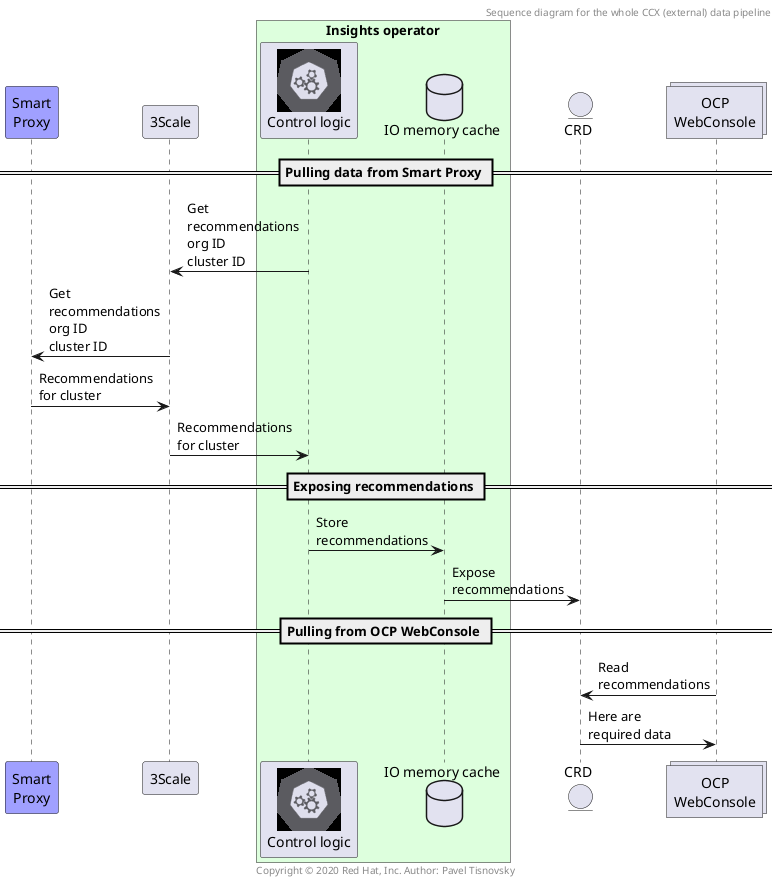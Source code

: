 //
// vim:syntax=plantuml
//
// Copyright © 2020 Red Hat, Inc.
// 
// Licensed under the Apache License, Version 2.0 (the "License");
// you may not use this file except in compliance with the License.
// You may obtain a copy of the License at
// 
//     http://www.apache.org/licenses/LICENSE-2.0
// 
// Unless required by applicable law or agreed to in writing, software
// distributed under the License is distributed on an "AS IS" BASIS,
// WITHOUT WARRANTIES OR CONDITIONS OF ANY KIND, either express or implied.
// See the License for the specific language governing permissions and
// limitations under the License.

// Generate PNG image with sequence diagram by using the following command:
// java -jar plantuml.jar io_pulling_crd_seq_diagram.uml
//
// Generate SVG drawing with sequence diagram by using the following command:
// java -jar plantuml.jar -tsvg io_pulling_crd_seq_diagram.uml

@startuml

!include <cloudinsight/kafka>
!include <kubernetes/k8s-sprites-unlabeled-25pct>

header Sequence diagram for the whole CCX (external) data pipeline
footer Copyright © 2020 Red Hat, Inc. Author: Pavel Tisnovsky

participant "Smart\nProxy" as smart_proxy #a0a0ff
participant "3Scale" as 3scale
box "Insights operator" #ddffdd
participant "<$master>\nControl logic" as operator
database "IO memory cache" as cache
end box
entity "CRD" as crd
collections "OCP\nWebConsole" as console

== Pulling data from Smart Proxy ==
operator -> 3scale: Get\nrecommendations\norg ID\ncluster ID
3scale -> smart_proxy: Get\nrecommendations\norg ID\ncluster ID
smart_proxy -> 3scale: Recommendations\nfor cluster
3scale -> operator: Recommendations\nfor cluster

== Exposing recommendations ==
operator -> cache: Store\nrecommendations
cache -> crd: Expose\nrecommendations

== Pulling from OCP WebConsole ==
console -> crd: Read\nrecommendations
crd -> console: Here are\nrequired data

@enduml
